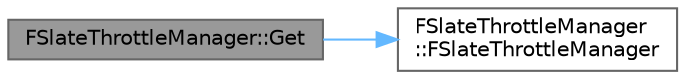 digraph "FSlateThrottleManager::Get"
{
 // INTERACTIVE_SVG=YES
 // LATEX_PDF_SIZE
  bgcolor="transparent";
  edge [fontname=Helvetica,fontsize=10,labelfontname=Helvetica,labelfontsize=10];
  node [fontname=Helvetica,fontsize=10,shape=box,height=0.2,width=0.4];
  rankdir="LR";
  Node1 [id="Node000001",label="FSlateThrottleManager::Get",height=0.2,width=0.4,color="gray40", fillcolor="grey60", style="filled", fontcolor="black",tooltip="Gets the instance of this manager."];
  Node1 -> Node2 [id="edge1_Node000001_Node000002",color="steelblue1",style="solid",tooltip=" "];
  Node2 [id="Node000002",label="FSlateThrottleManager\l::FSlateThrottleManager",height=0.2,width=0.4,color="grey40", fillcolor="white", style="filled",URL="$db/db7/classFSlateThrottleManager.html#a1cb56bf578857023514d3061f4a59b3d",tooltip="Constructor."];
}
